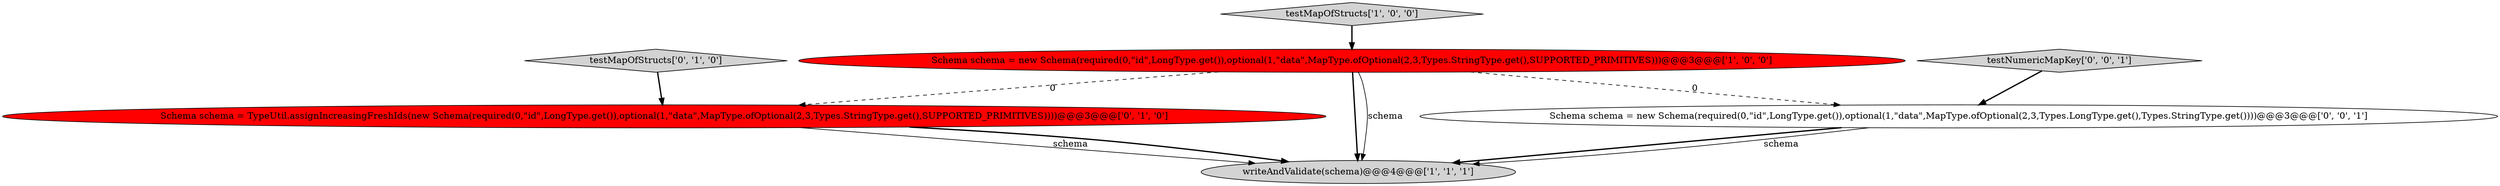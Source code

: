 digraph {
1 [style = filled, label = "writeAndValidate(schema)@@@4@@@['1', '1', '1']", fillcolor = lightgray, shape = ellipse image = "AAA0AAABBB1BBB"];
5 [style = filled, label = "Schema schema = new Schema(required(0,\"id\",LongType.get()),optional(1,\"data\",MapType.ofOptional(2,3,Types.LongType.get(),Types.StringType.get())))@@@3@@@['0', '0', '1']", fillcolor = white, shape = ellipse image = "AAA0AAABBB3BBB"];
3 [style = filled, label = "Schema schema = TypeUtil.assignIncreasingFreshIds(new Schema(required(0,\"id\",LongType.get()),optional(1,\"data\",MapType.ofOptional(2,3,Types.StringType.get(),SUPPORTED_PRIMITIVES))))@@@3@@@['0', '1', '0']", fillcolor = red, shape = ellipse image = "AAA1AAABBB2BBB"];
0 [style = filled, label = "Schema schema = new Schema(required(0,\"id\",LongType.get()),optional(1,\"data\",MapType.ofOptional(2,3,Types.StringType.get(),SUPPORTED_PRIMITIVES)))@@@3@@@['1', '0', '0']", fillcolor = red, shape = ellipse image = "AAA1AAABBB1BBB"];
6 [style = filled, label = "testNumericMapKey['0', '0', '1']", fillcolor = lightgray, shape = diamond image = "AAA0AAABBB3BBB"];
2 [style = filled, label = "testMapOfStructs['1', '0', '0']", fillcolor = lightgray, shape = diamond image = "AAA0AAABBB1BBB"];
4 [style = filled, label = "testMapOfStructs['0', '1', '0']", fillcolor = lightgray, shape = diamond image = "AAA0AAABBB2BBB"];
4->3 [style = bold, label=""];
5->1 [style = bold, label=""];
6->5 [style = bold, label=""];
2->0 [style = bold, label=""];
0->3 [style = dashed, label="0"];
3->1 [style = solid, label="schema"];
3->1 [style = bold, label=""];
0->5 [style = dashed, label="0"];
5->1 [style = solid, label="schema"];
0->1 [style = bold, label=""];
0->1 [style = solid, label="schema"];
}
